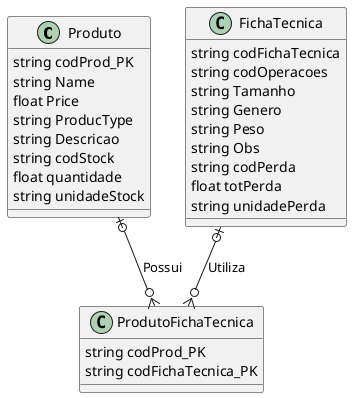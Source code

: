 @startuml tableBD

class Produto {
    string codProd_PK
    string Name
    float Price
    string ProducType 
    string Descricao 
    string codStock 
    float quantidade 
    string unidadeStock 
}

class FichaTecnica {
    string codFichaTecnica 
    string codOperacoes
    string Tamanho
    string Genero  
    string Peso 
    string Obs 
    string codPerda 
    float totPerda 
    string unidadePerda 
}

class ProdutoFichaTecnica {
    string codProd_PK
    string codFichaTecnica_PK
}

Produto |o--o{ ProdutoFichaTecnica: Possui
FichaTecnica |o--o{ ProdutoFichaTecnica: Utiliza

@enduml